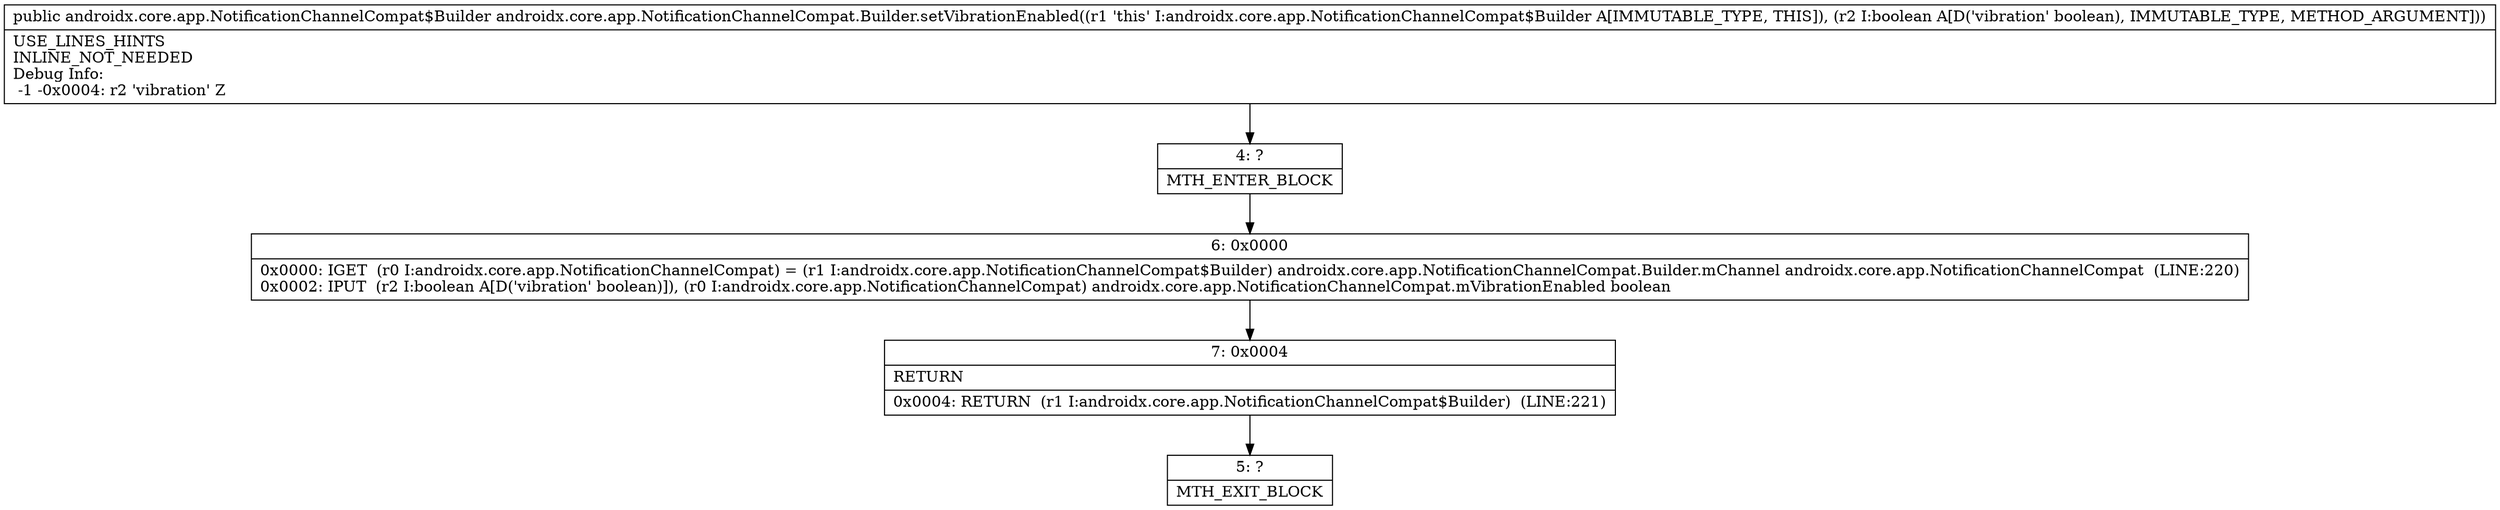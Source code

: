 digraph "CFG forandroidx.core.app.NotificationChannelCompat.Builder.setVibrationEnabled(Z)Landroidx\/core\/app\/NotificationChannelCompat$Builder;" {
Node_4 [shape=record,label="{4\:\ ?|MTH_ENTER_BLOCK\l}"];
Node_6 [shape=record,label="{6\:\ 0x0000|0x0000: IGET  (r0 I:androidx.core.app.NotificationChannelCompat) = (r1 I:androidx.core.app.NotificationChannelCompat$Builder) androidx.core.app.NotificationChannelCompat.Builder.mChannel androidx.core.app.NotificationChannelCompat  (LINE:220)\l0x0002: IPUT  (r2 I:boolean A[D('vibration' boolean)]), (r0 I:androidx.core.app.NotificationChannelCompat) androidx.core.app.NotificationChannelCompat.mVibrationEnabled boolean \l}"];
Node_7 [shape=record,label="{7\:\ 0x0004|RETURN\l|0x0004: RETURN  (r1 I:androidx.core.app.NotificationChannelCompat$Builder)  (LINE:221)\l}"];
Node_5 [shape=record,label="{5\:\ ?|MTH_EXIT_BLOCK\l}"];
MethodNode[shape=record,label="{public androidx.core.app.NotificationChannelCompat$Builder androidx.core.app.NotificationChannelCompat.Builder.setVibrationEnabled((r1 'this' I:androidx.core.app.NotificationChannelCompat$Builder A[IMMUTABLE_TYPE, THIS]), (r2 I:boolean A[D('vibration' boolean), IMMUTABLE_TYPE, METHOD_ARGUMENT]))  | USE_LINES_HINTS\lINLINE_NOT_NEEDED\lDebug Info:\l  \-1 \-0x0004: r2 'vibration' Z\l}"];
MethodNode -> Node_4;Node_4 -> Node_6;
Node_6 -> Node_7;
Node_7 -> Node_5;
}

